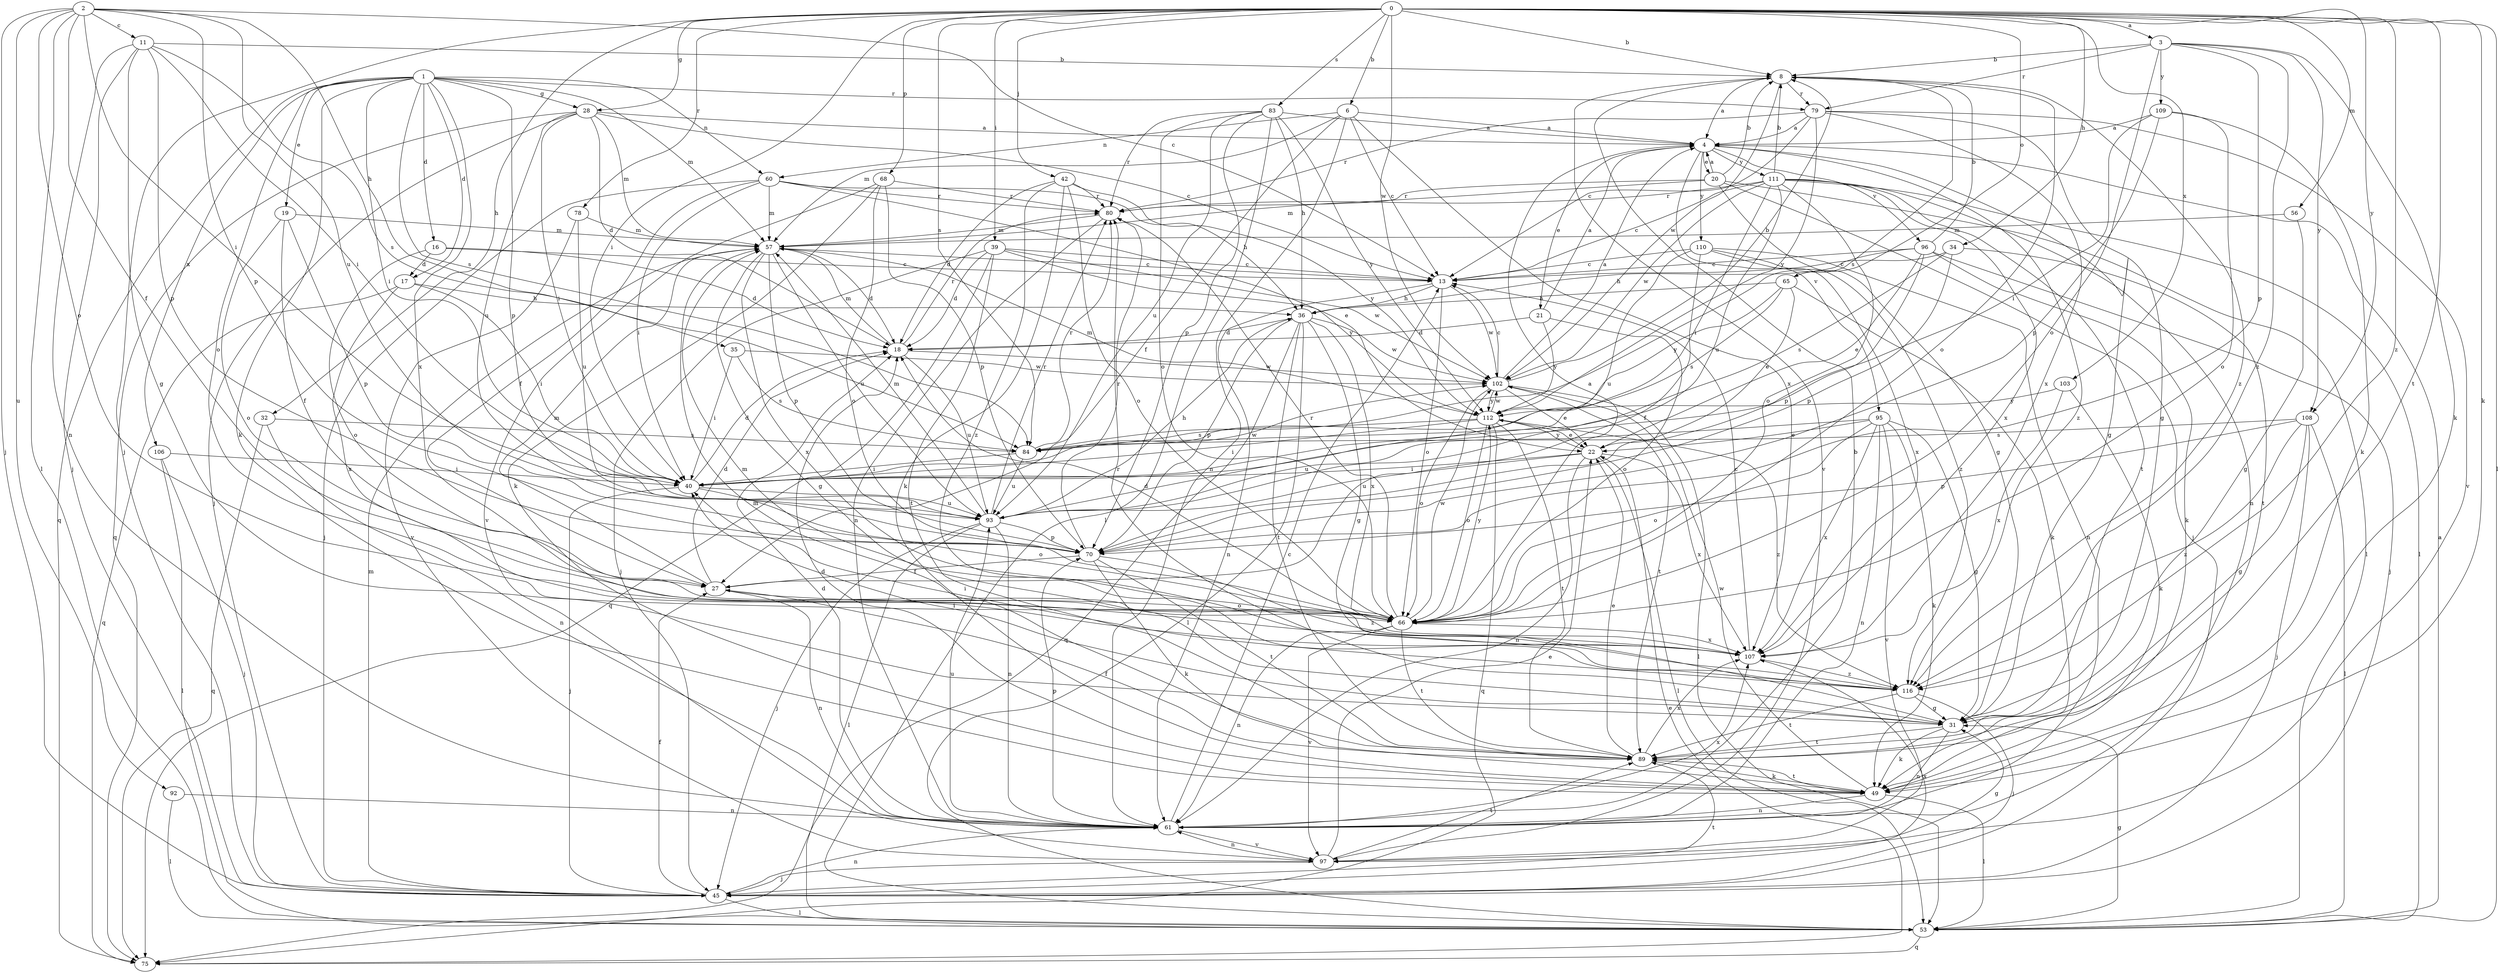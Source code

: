 strict digraph  {
0;
1;
2;
3;
4;
6;
8;
11;
13;
16;
17;
18;
19;
20;
21;
22;
27;
28;
31;
32;
34;
35;
36;
39;
40;
42;
45;
49;
53;
56;
57;
60;
61;
65;
66;
68;
70;
75;
78;
79;
80;
83;
84;
89;
92;
93;
95;
96;
97;
102;
103;
106;
107;
108;
109;
110;
111;
112;
116;
0 -> 3  [label=a];
0 -> 6  [label=b];
0 -> 8  [label=b];
0 -> 28  [label=g];
0 -> 32  [label=h];
0 -> 34  [label=h];
0 -> 39  [label=i];
0 -> 40  [label=i];
0 -> 42  [label=j];
0 -> 45  [label=j];
0 -> 49  [label=k];
0 -> 53  [label=l];
0 -> 56  [label=m];
0 -> 65  [label=o];
0 -> 68  [label=p];
0 -> 78  [label=r];
0 -> 83  [label=s];
0 -> 84  [label=s];
0 -> 89  [label=t];
0 -> 102  [label=w];
0 -> 103  [label=x];
0 -> 108  [label=y];
0 -> 116  [label=z];
1 -> 16  [label=d];
1 -> 17  [label=d];
1 -> 19  [label=e];
1 -> 28  [label=g];
1 -> 40  [label=i];
1 -> 49  [label=k];
1 -> 57  [label=m];
1 -> 60  [label=n];
1 -> 66  [label=o];
1 -> 70  [label=p];
1 -> 75  [label=q];
1 -> 79  [label=r];
1 -> 84  [label=s];
1 -> 106  [label=x];
1 -> 107  [label=x];
2 -> 11  [label=c];
2 -> 13  [label=c];
2 -> 27  [label=f];
2 -> 35  [label=h];
2 -> 40  [label=i];
2 -> 45  [label=j];
2 -> 53  [label=l];
2 -> 66  [label=o];
2 -> 70  [label=p];
2 -> 92  [label=u];
2 -> 93  [label=u];
3 -> 8  [label=b];
3 -> 49  [label=k];
3 -> 66  [label=o];
3 -> 70  [label=p];
3 -> 79  [label=r];
3 -> 108  [label=y];
3 -> 109  [label=y];
3 -> 116  [label=z];
4 -> 20  [label=e];
4 -> 21  [label=e];
4 -> 31  [label=g];
4 -> 95  [label=v];
4 -> 96  [label=v];
4 -> 110  [label=y];
4 -> 111  [label=y];
4 -> 116  [label=z];
6 -> 4  [label=a];
6 -> 13  [label=c];
6 -> 27  [label=f];
6 -> 57  [label=m];
6 -> 60  [label=n];
6 -> 61  [label=n];
6 -> 107  [label=x];
8 -> 4  [label=a];
8 -> 66  [label=o];
8 -> 79  [label=r];
8 -> 84  [label=s];
8 -> 97  [label=v];
8 -> 102  [label=w];
8 -> 116  [label=z];
11 -> 8  [label=b];
11 -> 31  [label=g];
11 -> 40  [label=i];
11 -> 45  [label=j];
11 -> 61  [label=n];
11 -> 70  [label=p];
11 -> 84  [label=s];
13 -> 36  [label=h];
13 -> 61  [label=n];
13 -> 66  [label=o];
13 -> 102  [label=w];
16 -> 13  [label=c];
16 -> 17  [label=d];
16 -> 18  [label=d];
16 -> 66  [label=o];
17 -> 36  [label=h];
17 -> 40  [label=i];
17 -> 75  [label=q];
17 -> 107  [label=x];
18 -> 57  [label=m];
18 -> 80  [label=r];
18 -> 93  [label=u];
18 -> 102  [label=w];
19 -> 27  [label=f];
19 -> 57  [label=m];
19 -> 66  [label=o];
19 -> 70  [label=p];
20 -> 4  [label=a];
20 -> 8  [label=b];
20 -> 31  [label=g];
20 -> 45  [label=j];
20 -> 53  [label=l];
20 -> 57  [label=m];
20 -> 80  [label=r];
21 -> 4  [label=a];
21 -> 18  [label=d];
21 -> 66  [label=o];
21 -> 112  [label=y];
22 -> 40  [label=i];
22 -> 53  [label=l];
22 -> 61  [label=n];
22 -> 93  [label=u];
22 -> 107  [label=x];
22 -> 112  [label=y];
27 -> 18  [label=d];
27 -> 57  [label=m];
27 -> 61  [label=n];
27 -> 66  [label=o];
28 -> 4  [label=a];
28 -> 13  [label=c];
28 -> 18  [label=d];
28 -> 40  [label=i];
28 -> 45  [label=j];
28 -> 57  [label=m];
28 -> 75  [label=q];
28 -> 93  [label=u];
31 -> 40  [label=i];
31 -> 49  [label=k];
31 -> 61  [label=n];
31 -> 80  [label=r];
31 -> 89  [label=t];
32 -> 61  [label=n];
32 -> 75  [label=q];
32 -> 84  [label=s];
34 -> 13  [label=c];
34 -> 70  [label=p];
34 -> 84  [label=s];
34 -> 89  [label=t];
35 -> 40  [label=i];
35 -> 84  [label=s];
35 -> 102  [label=w];
36 -> 18  [label=d];
36 -> 31  [label=g];
36 -> 53  [label=l];
36 -> 70  [label=p];
36 -> 75  [label=q];
36 -> 89  [label=t];
36 -> 102  [label=w];
36 -> 107  [label=x];
39 -> 13  [label=c];
39 -> 18  [label=d];
39 -> 45  [label=j];
39 -> 75  [label=q];
39 -> 89  [label=t];
39 -> 102  [label=w];
39 -> 112  [label=y];
40 -> 18  [label=d];
40 -> 45  [label=j];
40 -> 66  [label=o];
40 -> 93  [label=u];
40 -> 102  [label=w];
42 -> 18  [label=d];
42 -> 49  [label=k];
42 -> 66  [label=o];
42 -> 80  [label=r];
42 -> 112  [label=y];
42 -> 116  [label=z];
45 -> 27  [label=f];
45 -> 53  [label=l];
45 -> 57  [label=m];
45 -> 61  [label=n];
45 -> 89  [label=t];
45 -> 107  [label=x];
49 -> 18  [label=d];
49 -> 53  [label=l];
49 -> 61  [label=n];
49 -> 89  [label=t];
49 -> 102  [label=w];
53 -> 4  [label=a];
53 -> 31  [label=g];
53 -> 75  [label=q];
56 -> 31  [label=g];
56 -> 57  [label=m];
57 -> 13  [label=c];
57 -> 18  [label=d];
57 -> 31  [label=g];
57 -> 70  [label=p];
57 -> 93  [label=u];
57 -> 107  [label=x];
60 -> 22  [label=e];
60 -> 27  [label=f];
60 -> 36  [label=h];
60 -> 40  [label=i];
60 -> 45  [label=j];
60 -> 57  [label=m];
60 -> 80  [label=r];
61 -> 8  [label=b];
61 -> 13  [label=c];
61 -> 18  [label=d];
61 -> 70  [label=p];
61 -> 93  [label=u];
61 -> 97  [label=v];
61 -> 107  [label=x];
65 -> 22  [label=e];
65 -> 36  [label=h];
65 -> 49  [label=k];
65 -> 84  [label=s];
65 -> 112  [label=y];
66 -> 4  [label=a];
66 -> 18  [label=d];
66 -> 61  [label=n];
66 -> 80  [label=r];
66 -> 89  [label=t];
66 -> 97  [label=v];
66 -> 102  [label=w];
66 -> 107  [label=x];
66 -> 112  [label=y];
68 -> 49  [label=k];
68 -> 66  [label=o];
68 -> 70  [label=p];
68 -> 80  [label=r];
68 -> 97  [label=v];
70 -> 27  [label=f];
70 -> 49  [label=k];
70 -> 80  [label=r];
70 -> 89  [label=t];
70 -> 116  [label=z];
75 -> 22  [label=e];
78 -> 57  [label=m];
78 -> 93  [label=u];
78 -> 97  [label=v];
79 -> 4  [label=a];
79 -> 13  [label=c];
79 -> 31  [label=g];
79 -> 80  [label=r];
79 -> 97  [label=v];
79 -> 107  [label=x];
79 -> 112  [label=y];
80 -> 57  [label=m];
80 -> 61  [label=n];
83 -> 4  [label=a];
83 -> 36  [label=h];
83 -> 53  [label=l];
83 -> 66  [label=o];
83 -> 70  [label=p];
83 -> 80  [label=r];
83 -> 93  [label=u];
83 -> 112  [label=y];
84 -> 40  [label=i];
84 -> 80  [label=r];
84 -> 93  [label=u];
89 -> 22  [label=e];
89 -> 27  [label=f];
89 -> 49  [label=k];
89 -> 57  [label=m];
89 -> 107  [label=x];
92 -> 53  [label=l];
92 -> 61  [label=n];
93 -> 36  [label=h];
93 -> 45  [label=j];
93 -> 53  [label=l];
93 -> 57  [label=m];
93 -> 61  [label=n];
93 -> 70  [label=p];
93 -> 80  [label=r];
95 -> 22  [label=e];
95 -> 31  [label=g];
95 -> 49  [label=k];
95 -> 61  [label=n];
95 -> 66  [label=o];
95 -> 93  [label=u];
95 -> 97  [label=v];
95 -> 107  [label=x];
96 -> 8  [label=b];
96 -> 13  [label=c];
96 -> 22  [label=e];
96 -> 36  [label=h];
96 -> 45  [label=j];
96 -> 49  [label=k];
96 -> 70  [label=p];
97 -> 22  [label=e];
97 -> 31  [label=g];
97 -> 45  [label=j];
97 -> 61  [label=n];
97 -> 89  [label=t];
102 -> 4  [label=a];
102 -> 8  [label=b];
102 -> 13  [label=c];
102 -> 22  [label=e];
102 -> 53  [label=l];
102 -> 66  [label=o];
102 -> 89  [label=t];
102 -> 112  [label=y];
103 -> 49  [label=k];
103 -> 107  [label=x];
103 -> 112  [label=y];
106 -> 40  [label=i];
106 -> 45  [label=j];
106 -> 53  [label=l];
107 -> 13  [label=c];
107 -> 116  [label=z];
108 -> 31  [label=g];
108 -> 45  [label=j];
108 -> 53  [label=l];
108 -> 70  [label=p];
108 -> 84  [label=s];
108 -> 116  [label=z];
109 -> 4  [label=a];
109 -> 40  [label=i];
109 -> 49  [label=k];
109 -> 66  [label=o];
109 -> 70  [label=p];
110 -> 13  [label=c];
110 -> 27  [label=f];
110 -> 61  [label=n];
110 -> 93  [label=u];
110 -> 107  [label=x];
110 -> 116  [label=z];
111 -> 8  [label=b];
111 -> 13  [label=c];
111 -> 40  [label=i];
111 -> 53  [label=l];
111 -> 61  [label=n];
111 -> 66  [label=o];
111 -> 80  [label=r];
111 -> 89  [label=t];
111 -> 93  [label=u];
111 -> 102  [label=w];
111 -> 107  [label=x];
112 -> 22  [label=e];
112 -> 40  [label=i];
112 -> 57  [label=m];
112 -> 66  [label=o];
112 -> 75  [label=q];
112 -> 84  [label=s];
112 -> 89  [label=t];
112 -> 102  [label=w];
112 -> 116  [label=z];
116 -> 31  [label=g];
116 -> 40  [label=i];
116 -> 45  [label=j];
116 -> 57  [label=m];
116 -> 89  [label=t];
}
